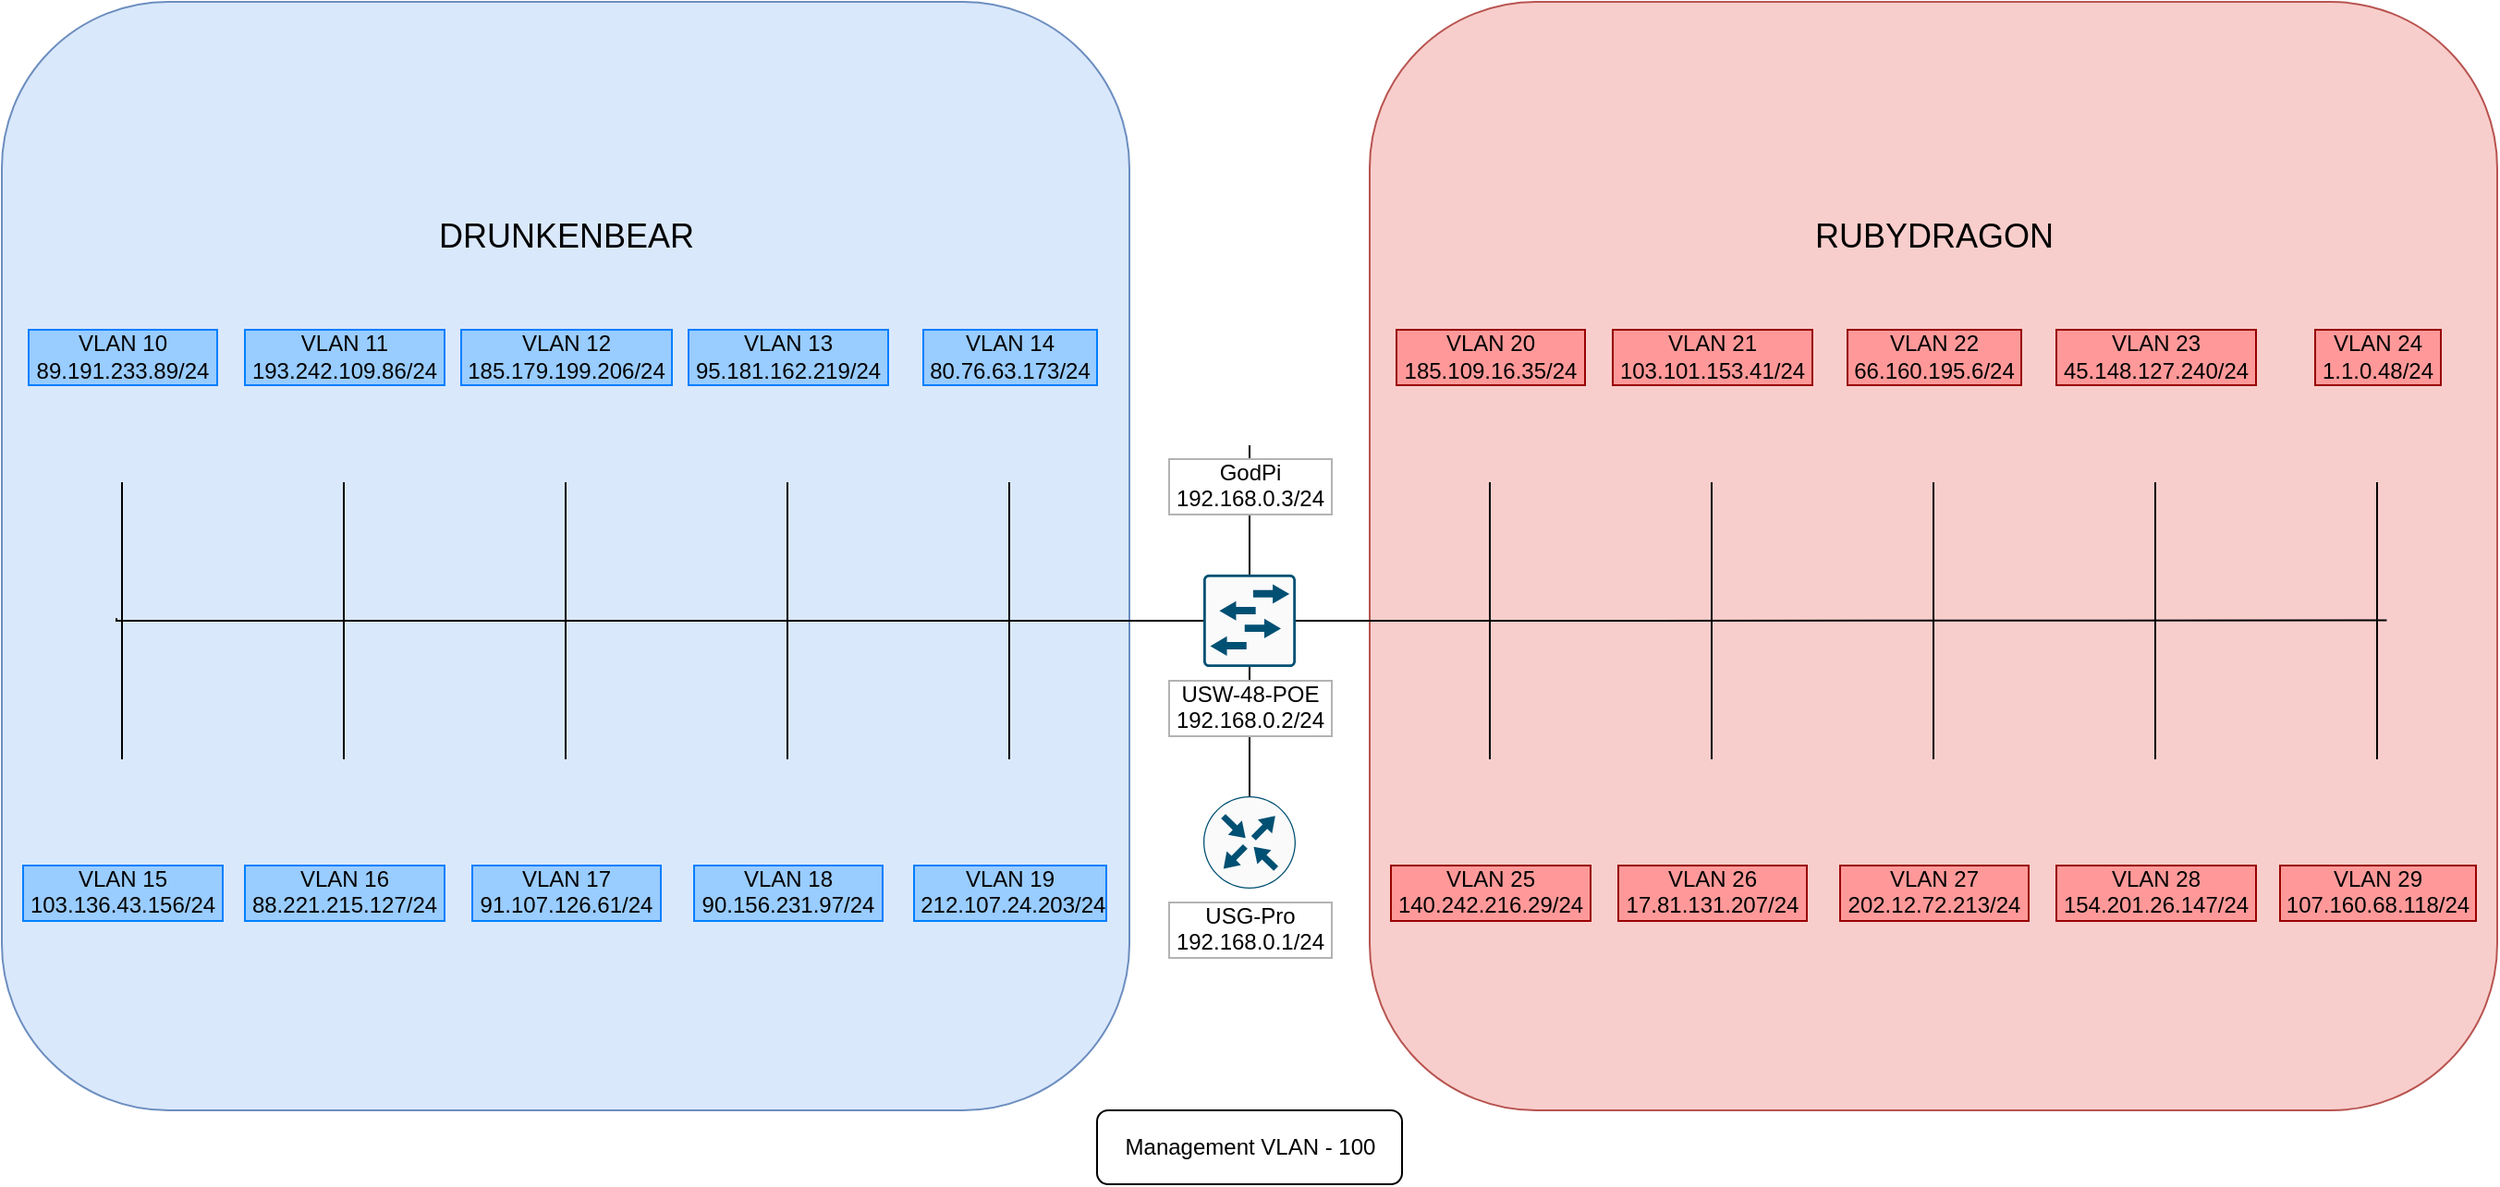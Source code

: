 <mxfile version="15.3.1" type="github">
  <diagram id="C8_kxAK0KzZd8ScJWdYP" name="Page-1">
    <mxGraphModel dx="2544" dy="1124" grid="1" gridSize="10" guides="1" tooltips="1" connect="1" arrows="1" fold="1" page="1" pageScale="1" pageWidth="850" pageHeight="1100" math="0" shadow="0">
      <root>
        <mxCell id="0" />
        <mxCell id="1" parent="0" />
        <mxCell id="q_evUdxcSX7wJStd2-a_-82" value="" style="rounded=1;whiteSpace=wrap;html=1;labelBackgroundColor=#FF9999;fillColor=#f8cecc;strokeColor=#b85450;" vertex="1" parent="1">
          <mxGeometry x="490" y="30" width="610" height="600" as="geometry" />
        </mxCell>
        <mxCell id="q_evUdxcSX7wJStd2-a_-81" value="" style="rounded=1;whiteSpace=wrap;html=1;labelBackgroundColor=#FF9999;fillColor=#dae8fc;strokeColor=#6c8ebf;" vertex="1" parent="1">
          <mxGeometry x="-250" y="30" width="610" height="600" as="geometry" />
        </mxCell>
        <mxCell id="q_evUdxcSX7wJStd2-a_-83" style="edgeStyle=orthogonalEdgeStyle;rounded=0;orthogonalLoop=1;jettySize=auto;html=1;exitX=0;exitY=0.5;exitDx=0;exitDy=0;exitPerimeter=0;endArrow=none;endFill=0;" edge="1" parent="1" source="q_evUdxcSX7wJStd2-a_-2">
          <mxGeometry relative="1" as="geometry">
            <mxPoint x="-188" y="363.667" as="targetPoint" />
            <Array as="points">
              <mxPoint x="-188" y="365" />
            </Array>
          </mxGeometry>
        </mxCell>
        <mxCell id="q_evUdxcSX7wJStd2-a_-98" style="edgeStyle=orthogonalEdgeStyle;rounded=0;orthogonalLoop=1;jettySize=auto;html=1;exitX=1;exitY=0.5;exitDx=0;exitDy=0;exitPerimeter=0;endArrow=none;endFill=0;entryX=0.902;entryY=0.558;entryDx=0;entryDy=0;entryPerimeter=0;" edge="1" parent="1" source="q_evUdxcSX7wJStd2-a_-2" target="q_evUdxcSX7wJStd2-a_-82">
          <mxGeometry relative="1" as="geometry">
            <mxPoint x="1030" y="365" as="targetPoint" />
          </mxGeometry>
        </mxCell>
        <mxCell id="q_evUdxcSX7wJStd2-a_-10" style="edgeStyle=orthogonalEdgeStyle;rounded=0;orthogonalLoop=1;jettySize=auto;html=1;exitX=0.5;exitY=0;exitDx=0;exitDy=0;exitPerimeter=0;entryX=0.5;entryY=1;entryDx=0;entryDy=0;entryPerimeter=0;endArrow=none;endFill=0;labelBorderColor=#B3B3B3;" edge="1" parent="1" source="q_evUdxcSX7wJStd2-a_-4" target="q_evUdxcSX7wJStd2-a_-2">
          <mxGeometry relative="1" as="geometry" />
        </mxCell>
        <mxCell id="q_evUdxcSX7wJStd2-a_-4" value="USG-Pro&lt;br&gt;&amp;nbsp;192.168.0.1/24&amp;nbsp;" style="sketch=0;points=[[0.5,0,0],[1,0.5,0],[0.5,1,0],[0,0.5,0],[0.145,0.145,0],[0.856,0.145,0],[0.855,0.856,0],[0.145,0.855,0]];verticalLabelPosition=bottom;html=1;verticalAlign=top;aspect=fixed;align=center;pointerEvents=1;shape=mxgraph.cisco19.rect;prIcon=router;fillColor=#FAFAFA;strokeColor=#005073;labelBorderColor=#B3B3B3;" vertex="1" parent="1">
          <mxGeometry x="400" y="460" width="50" height="50" as="geometry" />
        </mxCell>
        <mxCell id="q_evUdxcSX7wJStd2-a_-8" value="DRUNKENBEAR" style="shape=image;html=1;verticalAlign=top;verticalLabelPosition=bottom;labelBackgroundColor=none;imageAspect=0;aspect=fixed;image=https://cdn0.iconfinder.com/data/icons/195-flat-flag-psd-icons/70/Russia.png;fontSize=18;" vertex="1" parent="1">
          <mxGeometry x="20" y="70" width="70" height="70" as="geometry" />
        </mxCell>
        <mxCell id="q_evUdxcSX7wJStd2-a_-9" value="RUBYDRAGON" style="shape=image;html=1;verticalAlign=top;verticalLabelPosition=bottom;labelBackgroundColor=none;imageAspect=0;aspect=fixed;image=https://cdn0.iconfinder.com/data/icons/195-flat-flag-psd-icons/70/China.png;fontSize=18;" vertex="1" parent="1">
          <mxGeometry x="760" y="70" width="70" height="70" as="geometry" />
        </mxCell>
        <mxCell id="q_evUdxcSX7wJStd2-a_-27" value="VLAN 12&lt;br&gt;&amp;nbsp;185.179.199.206/24&amp;nbsp;" style="shape=image;html=1;verticalAlign=bottom;verticalLabelPosition=top;labelBackgroundColor=#99CCFF;imageAspect=0;aspect=fixed;image=https://cdn4.iconfinder.com/data/icons/logos-and-brands-1/512/272_Raspberry_Pi_logo-128.png;spacing=2;labelBorderColor=#007FFF;labelPosition=center;align=center;" vertex="1" parent="1">
          <mxGeometry x="30" y="240" width="50" height="50" as="geometry" />
        </mxCell>
        <mxCell id="q_evUdxcSX7wJStd2-a_-54" value="VLAN 13&lt;br&gt;&amp;nbsp;95.181.162.219/24&amp;nbsp;" style="shape=image;html=1;verticalAlign=bottom;verticalLabelPosition=top;labelBackgroundColor=#99CCFF;imageAspect=0;aspect=fixed;image=https://cdn4.iconfinder.com/data/icons/logos-and-brands-1/512/272_Raspberry_Pi_logo-128.png;spacing=2;labelBorderColor=#007FFF;labelPosition=center;align=center;" vertex="1" parent="1">
          <mxGeometry x="150" y="240" width="50" height="50" as="geometry" />
        </mxCell>
        <mxCell id="q_evUdxcSX7wJStd2-a_-55" value="VLAN 14&lt;br&gt;&amp;nbsp;80.76.63.173/24&amp;nbsp;" style="shape=image;html=1;verticalAlign=bottom;verticalLabelPosition=top;labelBackgroundColor=#99CCFF;imageAspect=0;aspect=fixed;image=https://cdn4.iconfinder.com/data/icons/logos-and-brands-1/512/272_Raspberry_Pi_logo-128.png;spacing=2;labelBorderColor=#007FFF;labelPosition=center;align=center;" vertex="1" parent="1">
          <mxGeometry x="270" y="240" width="50" height="50" as="geometry" />
        </mxCell>
        <mxCell id="q_evUdxcSX7wJStd2-a_-56" value="&amp;nbsp;VLAN 11&amp;nbsp;&lt;br&gt;&amp;nbsp;193.242.109.86/24&amp;nbsp;" style="shape=image;html=1;verticalAlign=bottom;verticalLabelPosition=top;labelBackgroundColor=#99CCFF;imageAspect=0;aspect=fixed;image=https://cdn4.iconfinder.com/data/icons/logos-and-brands-1/512/272_Raspberry_Pi_logo-128.png;spacing=2;labelBorderColor=#007FFF;labelPosition=center;align=center;" vertex="1" parent="1">
          <mxGeometry x="-90" y="240" width="50" height="50" as="geometry" />
        </mxCell>
        <mxCell id="q_evUdxcSX7wJStd2-a_-57" value="&amp;nbsp;VLAN 10&amp;nbsp;&lt;br&gt;&amp;nbsp;89.191.233.89/24&amp;nbsp;" style="shape=image;html=1;verticalAlign=bottom;verticalLabelPosition=top;labelBackgroundColor=#99CCFF;imageAspect=0;aspect=fixed;image=https://cdn4.iconfinder.com/data/icons/logos-and-brands-1/512/272_Raspberry_Pi_logo-128.png;spacing=2;labelBorderColor=#007FFF;labelPosition=center;align=center;" vertex="1" parent="1">
          <mxGeometry x="-210" y="240" width="50" height="50" as="geometry" />
        </mxCell>
        <mxCell id="q_evUdxcSX7wJStd2-a_-88" style="edgeStyle=orthogonalEdgeStyle;rounded=0;orthogonalLoop=1;jettySize=auto;html=1;endArrow=none;endFill=0;" edge="1" parent="1" source="q_evUdxcSX7wJStd2-a_-58" target="q_evUdxcSX7wJStd2-a_-27">
          <mxGeometry relative="1" as="geometry" />
        </mxCell>
        <mxCell id="q_evUdxcSX7wJStd2-a_-58" value="VLAN 17&lt;br&gt;&amp;nbsp;91.107.126.61/24&amp;nbsp;" style="shape=image;html=1;verticalAlign=top;verticalLabelPosition=bottom;labelBackgroundColor=#99CCFF;imageAspect=0;aspect=fixed;image=https://cdn4.iconfinder.com/data/icons/logos-and-brands-1/512/272_Raspberry_Pi_logo-128.png;spacing=2;labelBorderColor=#007FFF;" vertex="1" parent="1">
          <mxGeometry x="30" y="440" width="50" height="50" as="geometry" />
        </mxCell>
        <mxCell id="q_evUdxcSX7wJStd2-a_-89" style="edgeStyle=orthogonalEdgeStyle;rounded=0;orthogonalLoop=1;jettySize=auto;html=1;exitX=0.5;exitY=0;exitDx=0;exitDy=0;endArrow=none;endFill=0;" edge="1" parent="1" source="q_evUdxcSX7wJStd2-a_-59" target="q_evUdxcSX7wJStd2-a_-54">
          <mxGeometry relative="1" as="geometry" />
        </mxCell>
        <mxCell id="q_evUdxcSX7wJStd2-a_-59" value="VLAN 18&lt;br&gt;&amp;nbsp;90.156.231.97/24&amp;nbsp;" style="shape=image;html=1;verticalAlign=top;verticalLabelPosition=bottom;labelBackgroundColor=#99CCFF;imageAspect=0;aspect=fixed;image=https://cdn4.iconfinder.com/data/icons/logos-and-brands-1/512/272_Raspberry_Pi_logo-128.png;spacing=2;labelBorderColor=#007FFF;" vertex="1" parent="1">
          <mxGeometry x="150" y="440" width="50" height="50" as="geometry" />
        </mxCell>
        <mxCell id="q_evUdxcSX7wJStd2-a_-91" style="edgeStyle=orthogonalEdgeStyle;rounded=0;orthogonalLoop=1;jettySize=auto;html=1;exitX=0.5;exitY=0;exitDx=0;exitDy=0;endArrow=none;endFill=0;" edge="1" parent="1" source="q_evUdxcSX7wJStd2-a_-60" target="q_evUdxcSX7wJStd2-a_-55">
          <mxGeometry relative="1" as="geometry" />
        </mxCell>
        <mxCell id="q_evUdxcSX7wJStd2-a_-60" value="VLAN 19&lt;br&gt;&amp;nbsp;212.107.24.203/24" style="shape=image;html=1;verticalAlign=top;verticalLabelPosition=bottom;labelBackgroundColor=#99CCFF;imageAspect=0;aspect=fixed;image=https://cdn4.iconfinder.com/data/icons/logos-and-brands-1/512/272_Raspberry_Pi_logo-128.png;spacing=2;labelBorderColor=#007FFF;" vertex="1" parent="1">
          <mxGeometry x="270" y="440" width="50" height="50" as="geometry" />
        </mxCell>
        <mxCell id="q_evUdxcSX7wJStd2-a_-87" style="edgeStyle=orthogonalEdgeStyle;rounded=0;orthogonalLoop=1;jettySize=auto;html=1;endArrow=none;endFill=0;" edge="1" parent="1" source="q_evUdxcSX7wJStd2-a_-61" target="q_evUdxcSX7wJStd2-a_-56">
          <mxGeometry relative="1" as="geometry" />
        </mxCell>
        <mxCell id="q_evUdxcSX7wJStd2-a_-61" value="VLAN 16&lt;br&gt;&amp;nbsp;88.221.215.127/24&amp;nbsp;" style="shape=image;html=1;verticalAlign=top;verticalLabelPosition=bottom;labelBackgroundColor=#99CCFF;imageAspect=0;aspect=fixed;image=https://cdn4.iconfinder.com/data/icons/logos-and-brands-1/512/272_Raspberry_Pi_logo-128.png;spacing=2;labelBorderColor=#007FFF;" vertex="1" parent="1">
          <mxGeometry x="-90" y="440" width="50" height="50" as="geometry" />
        </mxCell>
        <mxCell id="q_evUdxcSX7wJStd2-a_-86" style="edgeStyle=orthogonalEdgeStyle;rounded=0;orthogonalLoop=1;jettySize=auto;html=1;endArrow=none;endFill=0;" edge="1" parent="1" source="q_evUdxcSX7wJStd2-a_-62" target="q_evUdxcSX7wJStd2-a_-57">
          <mxGeometry relative="1" as="geometry" />
        </mxCell>
        <mxCell id="q_evUdxcSX7wJStd2-a_-62" value="VLAN 15&lt;br&gt;&amp;nbsp;103.136.43.156/24&amp;nbsp;" style="shape=image;html=1;verticalAlign=top;verticalLabelPosition=bottom;labelBackgroundColor=#99CCFF;imageAspect=0;aspect=fixed;image=https://cdn4.iconfinder.com/data/icons/logos-and-brands-1/512/272_Raspberry_Pi_logo-128.png;spacing=2;labelBorderColor=#007FFF;" vertex="1" parent="1">
          <mxGeometry x="-210" y="440" width="50" height="50" as="geometry" />
        </mxCell>
        <mxCell id="q_evUdxcSX7wJStd2-a_-71" value="VLAN 22&lt;br&gt;&amp;nbsp;66.160.195.6/24&amp;nbsp;" style="shape=image;html=1;verticalAlign=bottom;verticalLabelPosition=top;labelBackgroundColor=#FF9999;imageAspect=0;aspect=fixed;image=https://cdn4.iconfinder.com/data/icons/logos-and-brands-1/512/272_Raspberry_Pi_logo-128.png;spacing=2;labelBorderColor=#990000;labelPosition=center;align=center;" vertex="1" parent="1">
          <mxGeometry x="770" y="240" width="50" height="50" as="geometry" />
        </mxCell>
        <mxCell id="q_evUdxcSX7wJStd2-a_-72" value="VLAN 23&lt;br&gt;&amp;nbsp;45.148.127.240/24&amp;nbsp;" style="shape=image;html=1;verticalAlign=bottom;verticalLabelPosition=top;labelBackgroundColor=#FF9999;imageAspect=0;aspect=fixed;image=https://cdn4.iconfinder.com/data/icons/logos-and-brands-1/512/272_Raspberry_Pi_logo-128.png;spacing=2;labelBorderColor=#990000;labelPosition=center;align=center;" vertex="1" parent="1">
          <mxGeometry x="890" y="240" width="50" height="50" as="geometry" />
        </mxCell>
        <mxCell id="q_evUdxcSX7wJStd2-a_-73" value="VLAN 24&lt;br&gt;&amp;nbsp;1.1.0.48/24&amp;nbsp;" style="shape=image;html=1;verticalAlign=bottom;verticalLabelPosition=top;labelBackgroundColor=#FF9999;imageAspect=0;aspect=fixed;image=https://cdn4.iconfinder.com/data/icons/logos-and-brands-1/512/272_Raspberry_Pi_logo-128.png;spacing=2;labelBorderColor=#990000;labelPosition=center;align=center;" vertex="1" parent="1">
          <mxGeometry x="1010" y="240" width="50" height="50" as="geometry" />
        </mxCell>
        <mxCell id="q_evUdxcSX7wJStd2-a_-74" value="VLAN 21&lt;br&gt;&amp;nbsp;103.101.153.41/24&amp;nbsp;" style="shape=image;html=1;verticalAlign=bottom;verticalLabelPosition=top;labelBackgroundColor=#FF9999;imageAspect=0;aspect=fixed;image=https://cdn4.iconfinder.com/data/icons/logos-and-brands-1/512/272_Raspberry_Pi_logo-128.png;spacing=2;labelBorderColor=#990000;labelPosition=center;align=center;" vertex="1" parent="1">
          <mxGeometry x="650" y="240" width="50" height="50" as="geometry" />
        </mxCell>
        <mxCell id="q_evUdxcSX7wJStd2-a_-75" value="VLAN 20&lt;br&gt;&amp;nbsp;185.109.16.35/24&amp;nbsp;" style="shape=image;html=1;verticalAlign=bottom;verticalLabelPosition=top;labelBackgroundColor=#FF9999;imageAspect=0;aspect=fixed;image=https://cdn4.iconfinder.com/data/icons/logos-and-brands-1/512/272_Raspberry_Pi_logo-128.png;spacing=2;labelBorderColor=#990000;labelPosition=center;align=center;" vertex="1" parent="1">
          <mxGeometry x="530" y="240" width="50" height="50" as="geometry" />
        </mxCell>
        <mxCell id="q_evUdxcSX7wJStd2-a_-95" style="edgeStyle=orthogonalEdgeStyle;rounded=0;orthogonalLoop=1;jettySize=auto;html=1;exitX=0.5;exitY=0;exitDx=0;exitDy=0;endArrow=none;endFill=0;" edge="1" parent="1" source="q_evUdxcSX7wJStd2-a_-76" target="q_evUdxcSX7wJStd2-a_-71">
          <mxGeometry relative="1" as="geometry" />
        </mxCell>
        <mxCell id="q_evUdxcSX7wJStd2-a_-76" value="VLAN 27&lt;br&gt;&amp;nbsp;202.12.72.213/24&amp;nbsp;" style="shape=image;html=1;verticalAlign=top;verticalLabelPosition=bottom;labelBackgroundColor=#FF9999;imageAspect=0;aspect=fixed;image=https://cdn4.iconfinder.com/data/icons/logos-and-brands-1/512/272_Raspberry_Pi_logo-128.png;spacing=2;labelBorderColor=#990000;" vertex="1" parent="1">
          <mxGeometry x="770" y="440" width="50" height="50" as="geometry" />
        </mxCell>
        <mxCell id="q_evUdxcSX7wJStd2-a_-96" style="edgeStyle=orthogonalEdgeStyle;rounded=0;orthogonalLoop=1;jettySize=auto;html=1;exitX=0.5;exitY=0;exitDx=0;exitDy=0;endArrow=none;endFill=0;" edge="1" parent="1" source="q_evUdxcSX7wJStd2-a_-77" target="q_evUdxcSX7wJStd2-a_-72">
          <mxGeometry relative="1" as="geometry" />
        </mxCell>
        <mxCell id="q_evUdxcSX7wJStd2-a_-77" value="VLAN 28&lt;br&gt;&amp;nbsp;154.201.26.147/24&amp;nbsp;" style="shape=image;html=1;verticalAlign=top;verticalLabelPosition=bottom;labelBackgroundColor=#FF9999;imageAspect=0;aspect=fixed;image=https://cdn4.iconfinder.com/data/icons/logos-and-brands-1/512/272_Raspberry_Pi_logo-128.png;spacing=2;labelBorderColor=#990000;" vertex="1" parent="1">
          <mxGeometry x="890" y="440" width="50" height="50" as="geometry" />
        </mxCell>
        <mxCell id="q_evUdxcSX7wJStd2-a_-97" style="edgeStyle=orthogonalEdgeStyle;rounded=0;orthogonalLoop=1;jettySize=auto;html=1;exitX=0.5;exitY=0;exitDx=0;exitDy=0;endArrow=none;endFill=0;" edge="1" parent="1" source="q_evUdxcSX7wJStd2-a_-78" target="q_evUdxcSX7wJStd2-a_-73">
          <mxGeometry relative="1" as="geometry" />
        </mxCell>
        <mxCell id="q_evUdxcSX7wJStd2-a_-78" value="VLAN 29&lt;br&gt;&amp;nbsp;107.160.68.118/24&amp;nbsp;" style="shape=image;html=1;verticalAlign=top;verticalLabelPosition=bottom;labelBackgroundColor=#FF9999;imageAspect=0;aspect=fixed;image=https://cdn4.iconfinder.com/data/icons/logos-and-brands-1/512/272_Raspberry_Pi_logo-128.png;spacing=2;labelBorderColor=#990000;" vertex="1" parent="1">
          <mxGeometry x="1010" y="440" width="50" height="50" as="geometry" />
        </mxCell>
        <mxCell id="q_evUdxcSX7wJStd2-a_-94" style="edgeStyle=orthogonalEdgeStyle;rounded=0;orthogonalLoop=1;jettySize=auto;html=1;exitX=0.5;exitY=0;exitDx=0;exitDy=0;endArrow=none;endFill=0;" edge="1" parent="1" source="q_evUdxcSX7wJStd2-a_-79" target="q_evUdxcSX7wJStd2-a_-74">
          <mxGeometry relative="1" as="geometry" />
        </mxCell>
        <mxCell id="q_evUdxcSX7wJStd2-a_-79" value="VLAN 26&lt;br&gt;&amp;nbsp;17.81.131.207/24&amp;nbsp;" style="shape=image;html=1;verticalAlign=top;verticalLabelPosition=bottom;labelBackgroundColor=#FF9999;imageAspect=0;aspect=fixed;image=https://cdn4.iconfinder.com/data/icons/logos-and-brands-1/512/272_Raspberry_Pi_logo-128.png;spacing=2;labelBorderColor=#990000;" vertex="1" parent="1">
          <mxGeometry x="650" y="440" width="50" height="50" as="geometry" />
        </mxCell>
        <mxCell id="q_evUdxcSX7wJStd2-a_-93" style="edgeStyle=orthogonalEdgeStyle;rounded=0;orthogonalLoop=1;jettySize=auto;html=1;exitX=0.5;exitY=0;exitDx=0;exitDy=0;endArrow=none;endFill=0;" edge="1" parent="1" source="q_evUdxcSX7wJStd2-a_-80" target="q_evUdxcSX7wJStd2-a_-75">
          <mxGeometry relative="1" as="geometry" />
        </mxCell>
        <mxCell id="q_evUdxcSX7wJStd2-a_-80" value="VLAN 25&lt;br&gt;&amp;nbsp;140.242.216.29/24&amp;nbsp;" style="shape=image;html=1;verticalAlign=top;verticalLabelPosition=bottom;labelBackgroundColor=#FF9999;imageAspect=0;aspect=fixed;image=https://cdn4.iconfinder.com/data/icons/logos-and-brands-1/512/272_Raspberry_Pi_logo-128.png;spacing=2;labelBorderColor=#990000;" vertex="1" parent="1">
          <mxGeometry x="530" y="440" width="50" height="50" as="geometry" />
        </mxCell>
        <mxCell id="q_evUdxcSX7wJStd2-a_-99" value="" style="edgeStyle=orthogonalEdgeStyle;rounded=0;orthogonalLoop=1;jettySize=auto;html=1;endArrow=none;endFill=0;labelBorderColor=#B3B3B3;" edge="1" parent="1" source="q_evUdxcSX7wJStd2-a_-2" target="q_evUdxcSX7wJStd2-a_-6">
          <mxGeometry relative="1" as="geometry" />
        </mxCell>
        <mxCell id="q_evUdxcSX7wJStd2-a_-2" value="USW-48-POE&lt;br&gt;&amp;nbsp;192.168.0.2/24&amp;nbsp;" style="sketch=0;points=[[0.015,0.015,0],[0.985,0.015,0],[0.985,0.985,0],[0.015,0.985,0],[0.25,0,0],[0.5,0,0],[0.75,0,0],[1,0.25,0],[1,0.5,0],[1,0.75,0],[0.75,1,0],[0.5,1,0],[0.25,1,0],[0,0.75,0],[0,0.5,0],[0,0.25,0]];verticalLabelPosition=bottom;html=1;verticalAlign=top;aspect=fixed;align=center;pointerEvents=1;shape=mxgraph.cisco19.rect;prIcon=l2_switch;fillColor=#FAFAFA;strokeColor=#005073;labelBackgroundColor=default;labelBorderColor=#B3B3B3;" vertex="1" parent="1">
          <mxGeometry x="400" y="340" width="50" height="50" as="geometry" />
        </mxCell>
        <mxCell id="q_evUdxcSX7wJStd2-a_-101" value="" style="edgeStyle=orthogonalEdgeStyle;rounded=0;orthogonalLoop=1;jettySize=auto;html=1;endArrow=none;endFill=0;" edge="1" parent="1" source="q_evUdxcSX7wJStd2-a_-6" target="q_evUdxcSX7wJStd2-a_-2">
          <mxGeometry relative="1" as="geometry" />
        </mxCell>
        <mxCell id="q_evUdxcSX7wJStd2-a_-6" value="GodPi&lt;br&gt;&amp;nbsp;192.168.0.3/24&amp;nbsp;" style="shape=image;html=1;verticalAlign=top;verticalLabelPosition=bottom;labelBackgroundColor=default;imageAspect=0;aspect=fixed;image=https://cdn4.iconfinder.com/data/icons/logos-and-brands/512/272_Raspberry_Pi_logo-128.png;imageBackground=none;labelBorderColor=#B3B3B3;" vertex="1" parent="1">
          <mxGeometry x="400" y="220" width="50" height="50" as="geometry" />
        </mxCell>
        <mxCell id="q_evUdxcSX7wJStd2-a_-100" value="Management VLAN - 100" style="rounded=1;whiteSpace=wrap;html=1;labelBackgroundColor=default;" vertex="1" parent="1">
          <mxGeometry x="342.5" y="630" width="165" height="40" as="geometry" />
        </mxCell>
      </root>
    </mxGraphModel>
  </diagram>
</mxfile>
